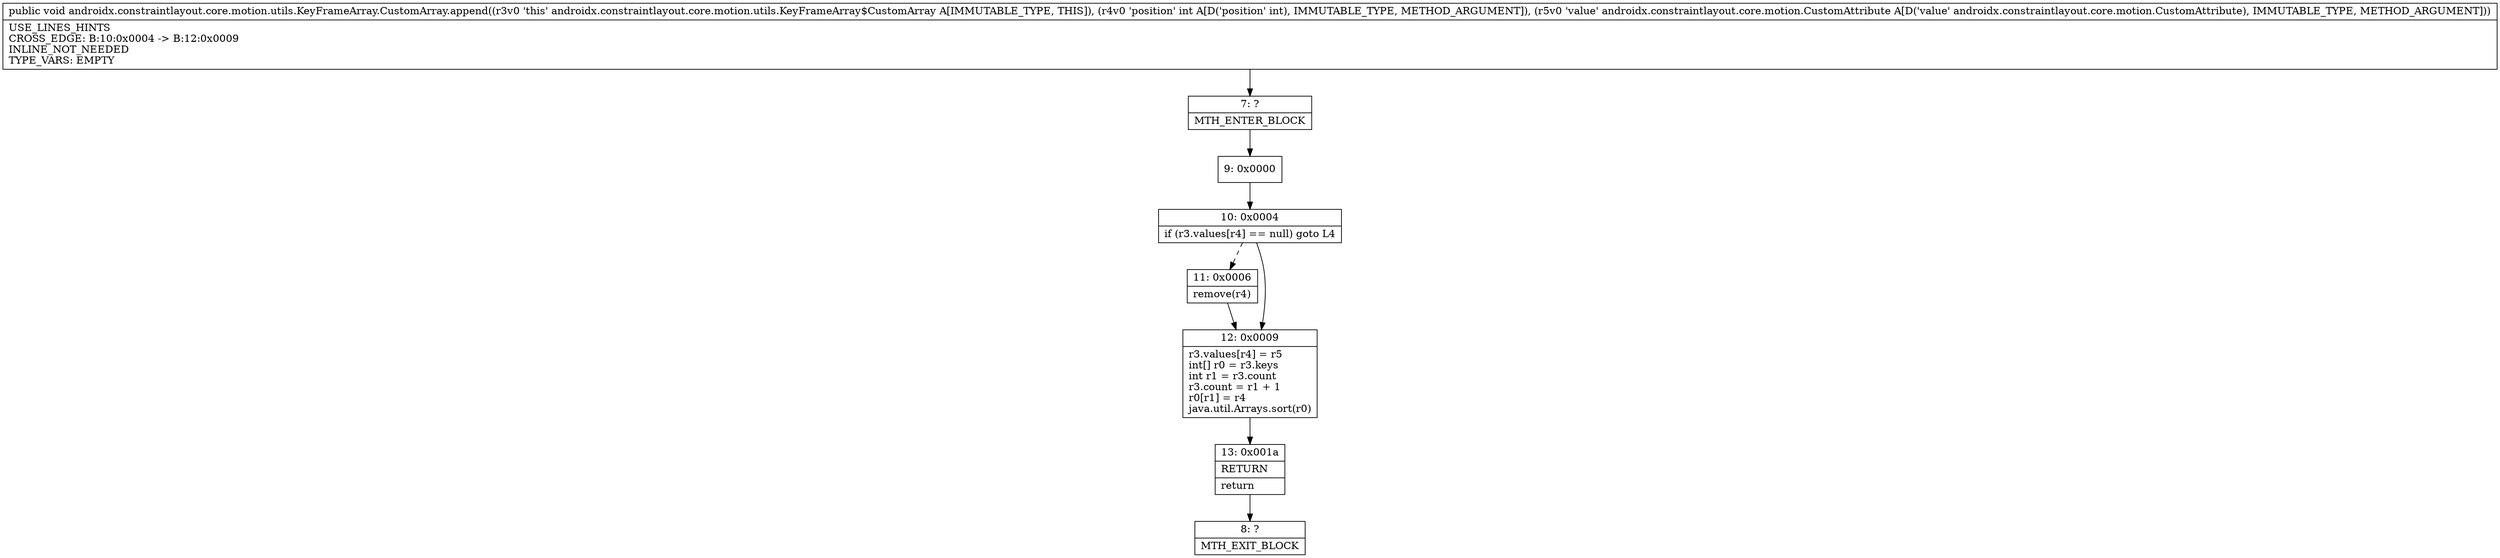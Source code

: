 digraph "CFG forandroidx.constraintlayout.core.motion.utils.KeyFrameArray.CustomArray.append(ILandroidx\/constraintlayout\/core\/motion\/CustomAttribute;)V" {
Node_7 [shape=record,label="{7\:\ ?|MTH_ENTER_BLOCK\l}"];
Node_9 [shape=record,label="{9\:\ 0x0000}"];
Node_10 [shape=record,label="{10\:\ 0x0004|if (r3.values[r4] == null) goto L4\l}"];
Node_11 [shape=record,label="{11\:\ 0x0006|remove(r4)\l}"];
Node_12 [shape=record,label="{12\:\ 0x0009|r3.values[r4] = r5\lint[] r0 = r3.keys\lint r1 = r3.count\lr3.count = r1 + 1\lr0[r1] = r4\ljava.util.Arrays.sort(r0)\l}"];
Node_13 [shape=record,label="{13\:\ 0x001a|RETURN\l|return\l}"];
Node_8 [shape=record,label="{8\:\ ?|MTH_EXIT_BLOCK\l}"];
MethodNode[shape=record,label="{public void androidx.constraintlayout.core.motion.utils.KeyFrameArray.CustomArray.append((r3v0 'this' androidx.constraintlayout.core.motion.utils.KeyFrameArray$CustomArray A[IMMUTABLE_TYPE, THIS]), (r4v0 'position' int A[D('position' int), IMMUTABLE_TYPE, METHOD_ARGUMENT]), (r5v0 'value' androidx.constraintlayout.core.motion.CustomAttribute A[D('value' androidx.constraintlayout.core.motion.CustomAttribute), IMMUTABLE_TYPE, METHOD_ARGUMENT]))  | USE_LINES_HINTS\lCROSS_EDGE: B:10:0x0004 \-\> B:12:0x0009\lINLINE_NOT_NEEDED\lTYPE_VARS: EMPTY\l}"];
MethodNode -> Node_7;Node_7 -> Node_9;
Node_9 -> Node_10;
Node_10 -> Node_11[style=dashed];
Node_10 -> Node_12;
Node_11 -> Node_12;
Node_12 -> Node_13;
Node_13 -> Node_8;
}

